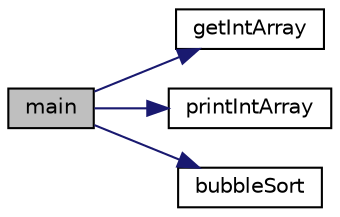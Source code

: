 digraph "main"
{
  edge [fontname="Helvetica",fontsize="10",labelfontname="Helvetica",labelfontsize="10"];
  node [fontname="Helvetica",fontsize="10",shape=record];
  rankdir="LR";
  Node1 [label="main",height=0.2,width=0.4,color="black", fillcolor="grey75", style="filled", fontcolor="black"];
  Node1 -> Node2 [color="midnightblue",fontsize="10",style="solid",fontname="Helvetica"];
  Node2 [label="getIntArray",height=0.2,width=0.4,color="black", fillcolor="white", style="filled",URL="$Bubble_8c.html#a3ecb30d4a656177910184bb2489afe90"];
  Node1 -> Node3 [color="midnightblue",fontsize="10",style="solid",fontname="Helvetica"];
  Node3 [label="printIntArray",height=0.2,width=0.4,color="black", fillcolor="white", style="filled",URL="$Bubble_8c.html#a84fa1f32b691605131bea795bba242bd"];
  Node1 -> Node4 [color="midnightblue",fontsize="10",style="solid",fontname="Helvetica"];
  Node4 [label="bubbleSort",height=0.2,width=0.4,color="black", fillcolor="white", style="filled",URL="$Bubble_8c.html#aa3d39f5a62aa262672371153433dec0b"];
}
